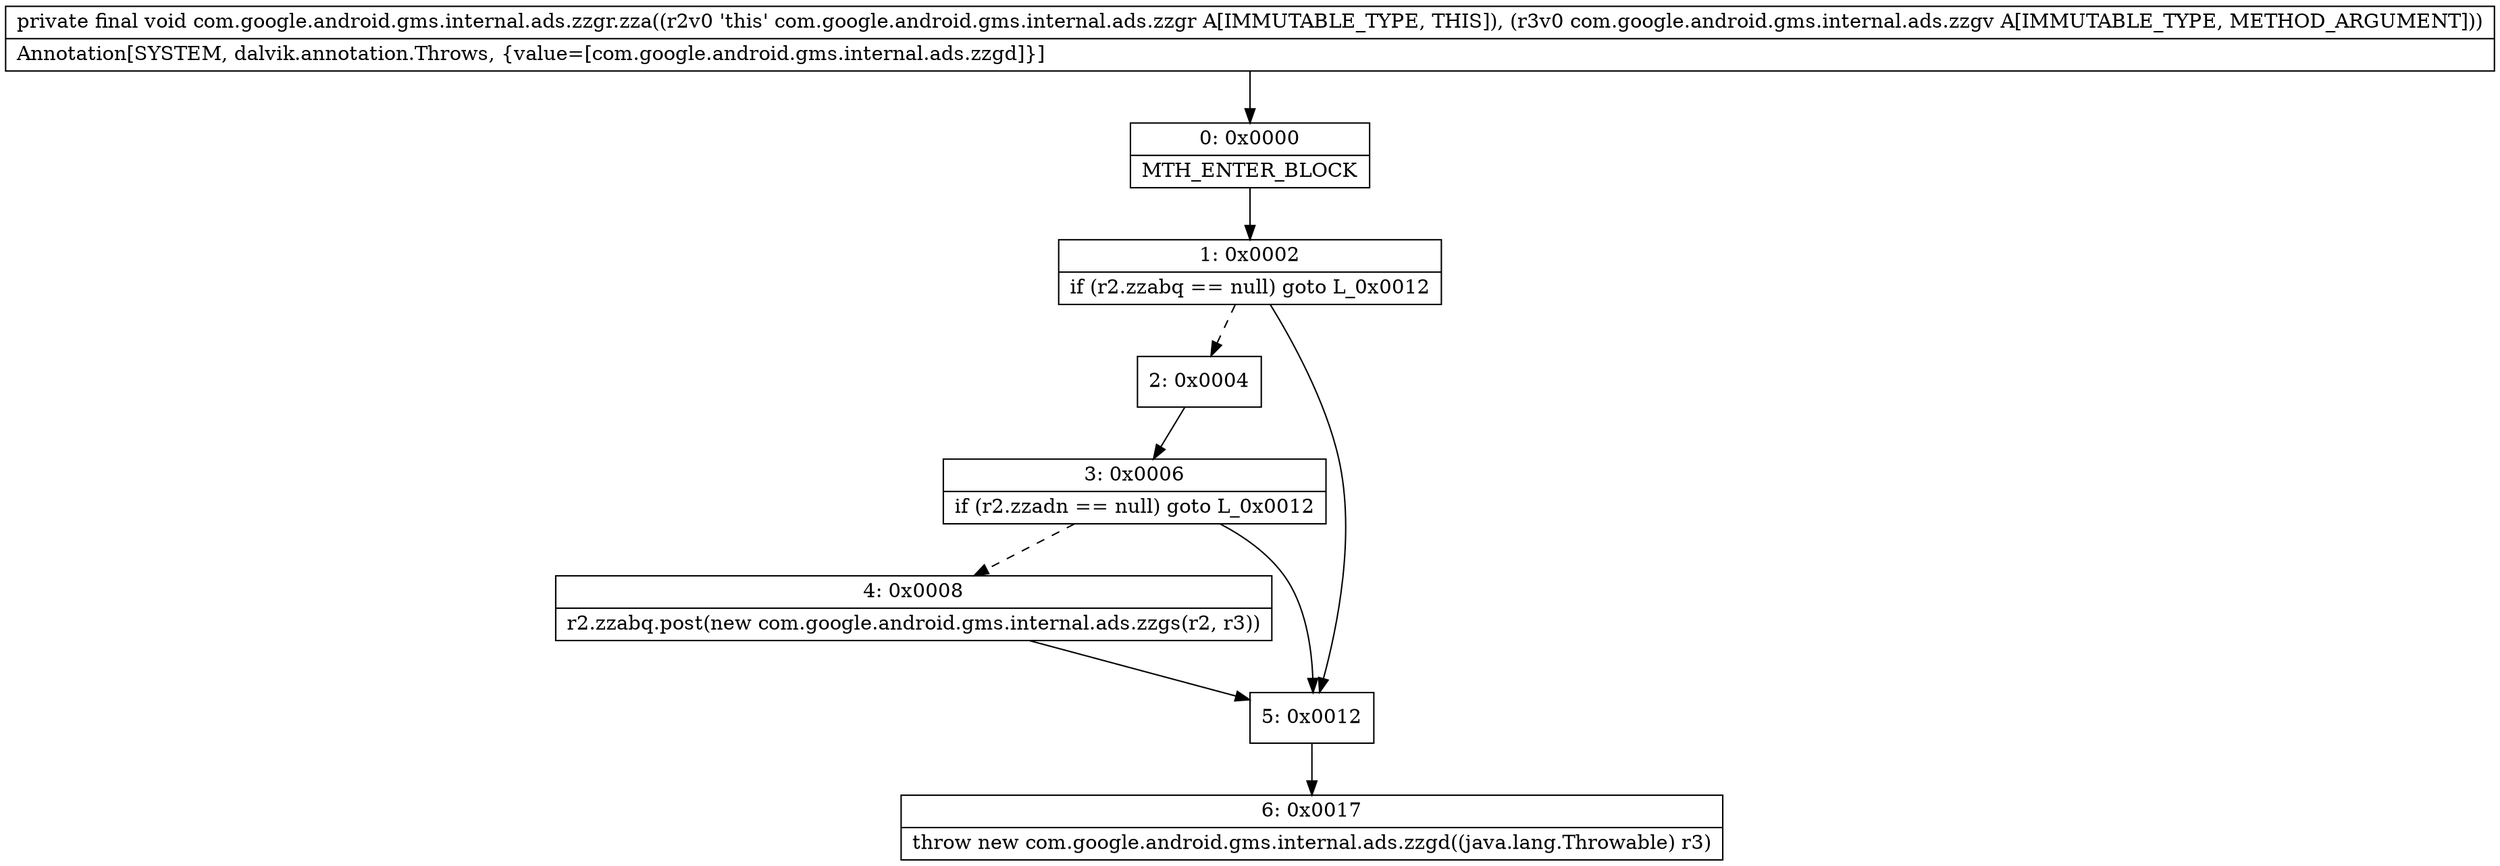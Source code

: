 digraph "CFG forcom.google.android.gms.internal.ads.zzgr.zza(Lcom\/google\/android\/gms\/internal\/ads\/zzgv;)V" {
Node_0 [shape=record,label="{0\:\ 0x0000|MTH_ENTER_BLOCK\l}"];
Node_1 [shape=record,label="{1\:\ 0x0002|if (r2.zzabq == null) goto L_0x0012\l}"];
Node_2 [shape=record,label="{2\:\ 0x0004}"];
Node_3 [shape=record,label="{3\:\ 0x0006|if (r2.zzadn == null) goto L_0x0012\l}"];
Node_4 [shape=record,label="{4\:\ 0x0008|r2.zzabq.post(new com.google.android.gms.internal.ads.zzgs(r2, r3))\l}"];
Node_5 [shape=record,label="{5\:\ 0x0012}"];
Node_6 [shape=record,label="{6\:\ 0x0017|throw new com.google.android.gms.internal.ads.zzgd((java.lang.Throwable) r3)\l}"];
MethodNode[shape=record,label="{private final void com.google.android.gms.internal.ads.zzgr.zza((r2v0 'this' com.google.android.gms.internal.ads.zzgr A[IMMUTABLE_TYPE, THIS]), (r3v0 com.google.android.gms.internal.ads.zzgv A[IMMUTABLE_TYPE, METHOD_ARGUMENT]))  | Annotation[SYSTEM, dalvik.annotation.Throws, \{value=[com.google.android.gms.internal.ads.zzgd]\}]\l}"];
MethodNode -> Node_0;
Node_0 -> Node_1;
Node_1 -> Node_2[style=dashed];
Node_1 -> Node_5;
Node_2 -> Node_3;
Node_3 -> Node_4[style=dashed];
Node_3 -> Node_5;
Node_4 -> Node_5;
Node_5 -> Node_6;
}

